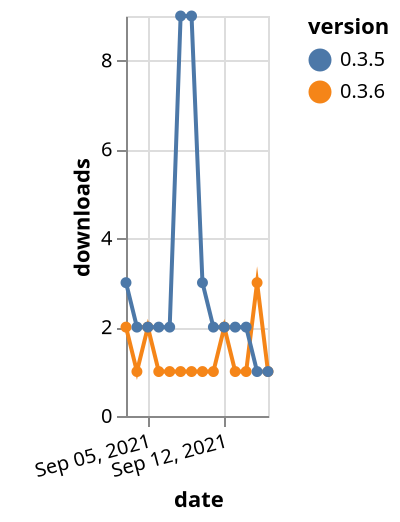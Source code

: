 {"$schema": "https://vega.github.io/schema/vega-lite/v5.json", "description": "A simple bar chart with embedded data.", "data": {"values": [{"date": "2021-09-03", "total": 677, "delta": 2, "version": "0.3.6"}, {"date": "2021-09-04", "total": 678, "delta": 1, "version": "0.3.6"}, {"date": "2021-09-05", "total": 680, "delta": 2, "version": "0.3.6"}, {"date": "2021-09-06", "total": 681, "delta": 1, "version": "0.3.6"}, {"date": "2021-09-07", "total": 682, "delta": 1, "version": "0.3.6"}, {"date": "2021-09-08", "total": 683, "delta": 1, "version": "0.3.6"}, {"date": "2021-09-09", "total": 684, "delta": 1, "version": "0.3.6"}, {"date": "2021-09-10", "total": 685, "delta": 1, "version": "0.3.6"}, {"date": "2021-09-11", "total": 686, "delta": 1, "version": "0.3.6"}, {"date": "2021-09-12", "total": 688, "delta": 2, "version": "0.3.6"}, {"date": "2021-09-13", "total": 689, "delta": 1, "version": "0.3.6"}, {"date": "2021-09-14", "total": 690, "delta": 1, "version": "0.3.6"}, {"date": "2021-09-15", "total": 693, "delta": 3, "version": "0.3.6"}, {"date": "2021-09-16", "total": 694, "delta": 1, "version": "0.3.6"}, {"date": "2021-09-03", "total": 4886, "delta": 3, "version": "0.3.5"}, {"date": "2021-09-04", "total": 4888, "delta": 2, "version": "0.3.5"}, {"date": "2021-09-05", "total": 4890, "delta": 2, "version": "0.3.5"}, {"date": "2021-09-06", "total": 4892, "delta": 2, "version": "0.3.5"}, {"date": "2021-09-07", "total": 4894, "delta": 2, "version": "0.3.5"}, {"date": "2021-09-08", "total": 4903, "delta": 9, "version": "0.3.5"}, {"date": "2021-09-09", "total": 4912, "delta": 9, "version": "0.3.5"}, {"date": "2021-09-10", "total": 4915, "delta": 3, "version": "0.3.5"}, {"date": "2021-09-11", "total": 4917, "delta": 2, "version": "0.3.5"}, {"date": "2021-09-12", "total": 4919, "delta": 2, "version": "0.3.5"}, {"date": "2021-09-13", "total": 4921, "delta": 2, "version": "0.3.5"}, {"date": "2021-09-14", "total": 4923, "delta": 2, "version": "0.3.5"}, {"date": "2021-09-15", "total": 4924, "delta": 1, "version": "0.3.5"}, {"date": "2021-09-16", "total": 4925, "delta": 1, "version": "0.3.5"}]}, "width": "container", "mark": {"type": "line", "point": {"filled": true}}, "encoding": {"x": {"field": "date", "type": "temporal", "timeUnit": "yearmonthdate", "title": "date", "axis": {"labelAngle": -15}}, "y": {"field": "delta", "type": "quantitative", "title": "downloads"}, "color": {"field": "version", "type": "nominal"}, "tooltip": {"field": "delta"}}}